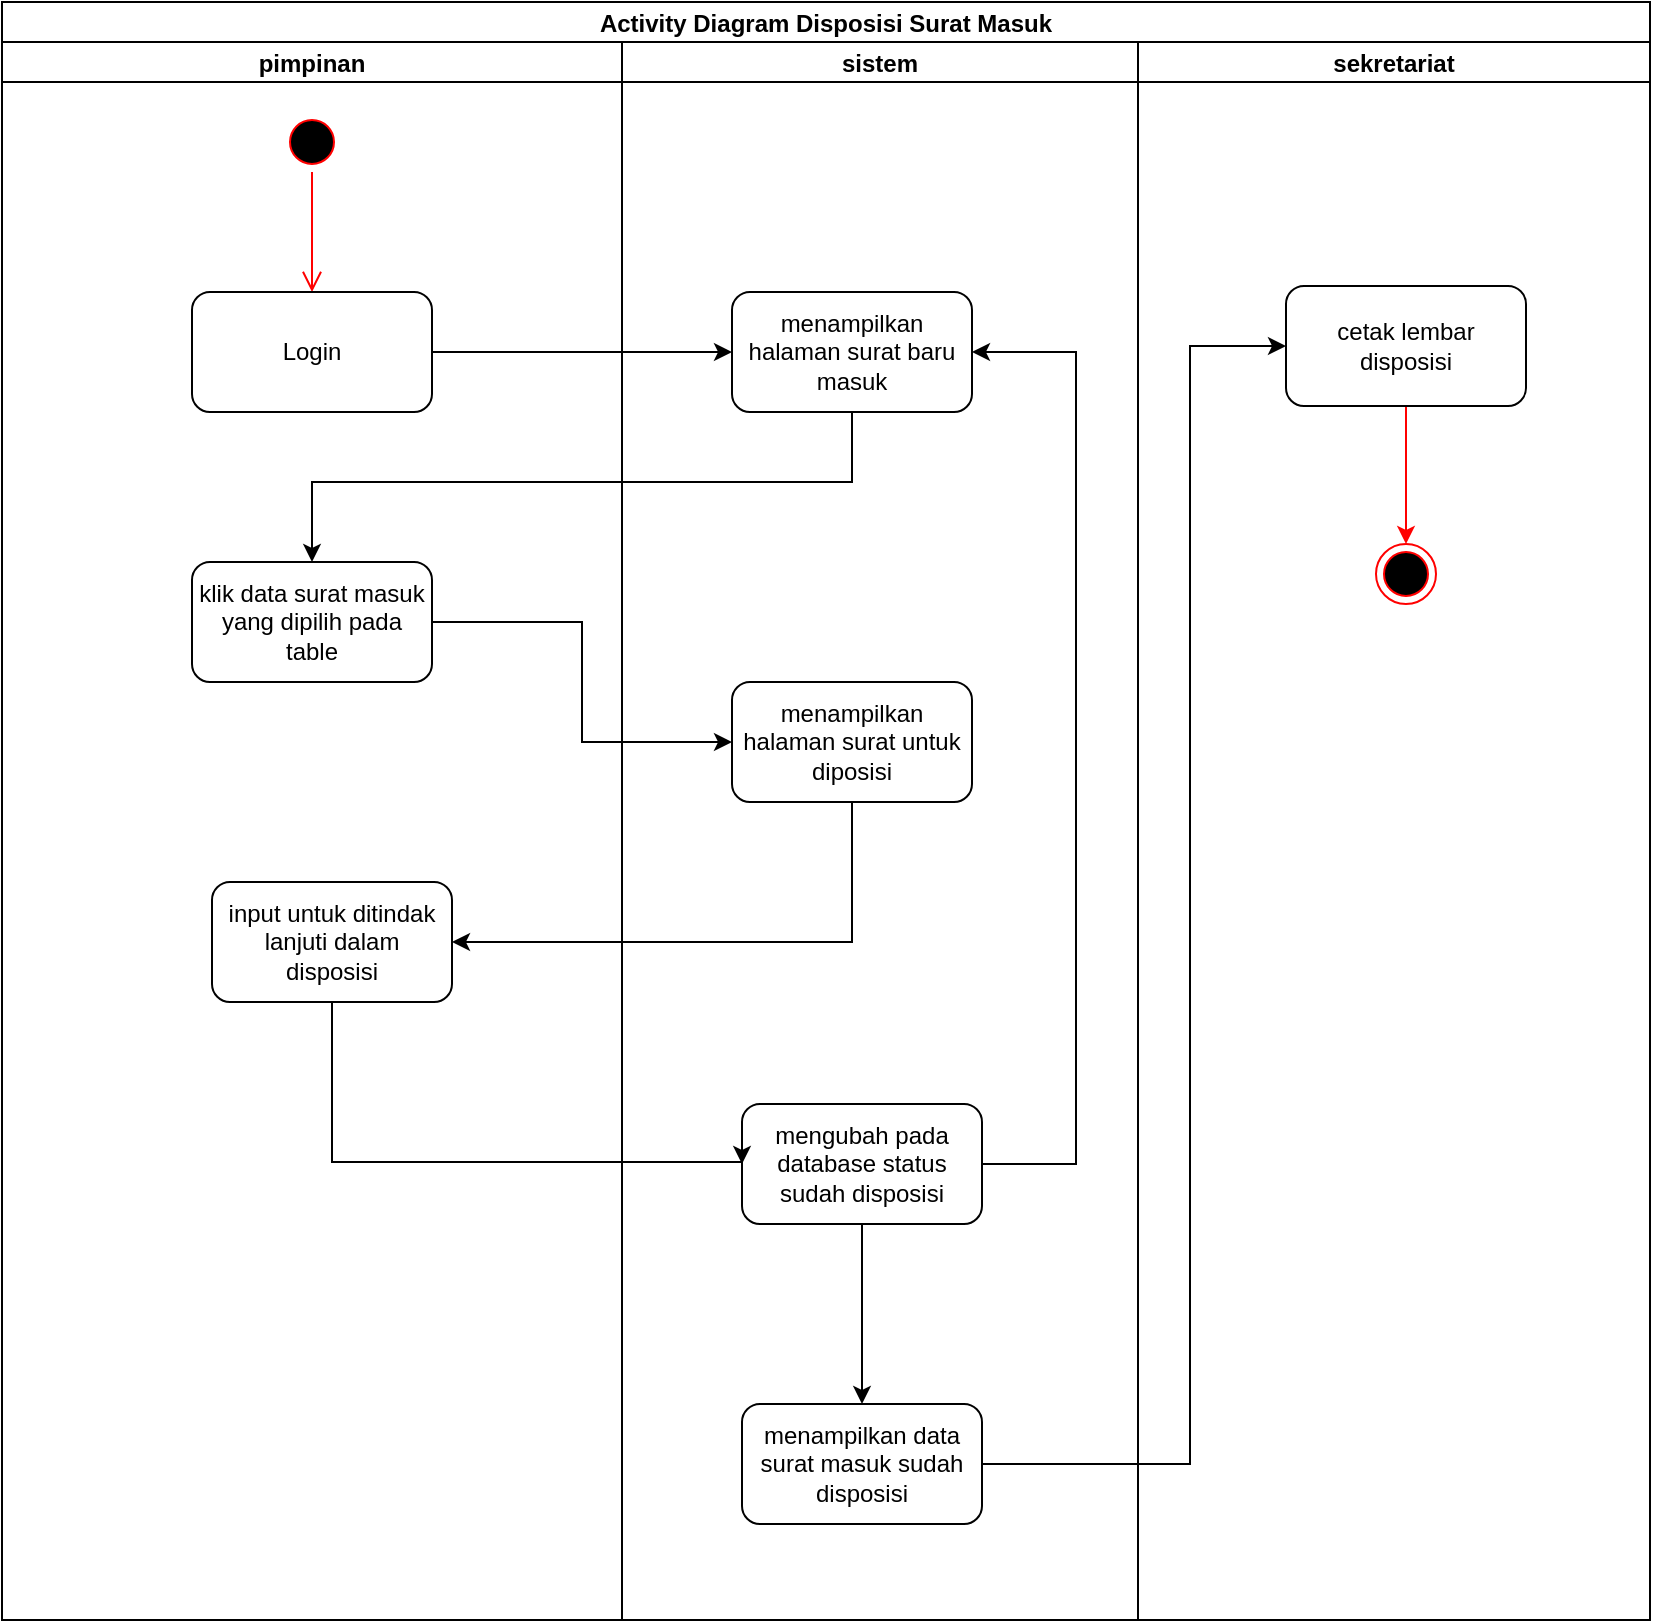 <mxfile version="19.0.0" type="device"><diagram id="CYFHtBfxXdQrnLpL2ZtV" name="Page-1"><mxGraphModel dx="1210" dy="785" grid="0" gridSize="10" guides="1" tooltips="1" connect="1" arrows="1" fold="1" page="0" pageScale="1" pageWidth="850" pageHeight="1100" math="0" shadow="0"><root><mxCell id="0"/><mxCell id="1" parent="0"/><mxCell id="dxinW8JRndasgmxYc7jE-20" value="Activity Diagram Disposisi Surat Masuk" style="swimlane;childLayout=stackLayout;resizeParent=1;resizeParentMax=0;startSize=20;" vertex="1" parent="1"><mxGeometry x="130" y="40" width="824" height="809" as="geometry"/></mxCell><mxCell id="dxinW8JRndasgmxYc7jE-21" value="pimpinan" style="swimlane;startSize=20;" vertex="1" parent="dxinW8JRndasgmxYc7jE-20"><mxGeometry y="20" width="310" height="789" as="geometry"><mxRectangle y="20" width="30" height="460" as="alternateBounds"/></mxGeometry></mxCell><mxCell id="dxinW8JRndasgmxYc7jE-22" value="" style="ellipse;html=1;shape=startState;fillColor=#000000;strokeColor=#ff0000;" vertex="1" parent="dxinW8JRndasgmxYc7jE-21"><mxGeometry x="140" y="35" width="30" height="30" as="geometry"/></mxCell><mxCell id="dxinW8JRndasgmxYc7jE-23" value="" style="edgeStyle=orthogonalEdgeStyle;html=1;verticalAlign=bottom;endArrow=open;endSize=8;strokeColor=#ff0000;rounded=0;entryX=0.5;entryY=0;entryDx=0;entryDy=0;exitX=0.5;exitY=1;exitDx=0;exitDy=0;" edge="1" parent="dxinW8JRndasgmxYc7jE-21" source="dxinW8JRndasgmxYc7jE-22" target="dxinW8JRndasgmxYc7jE-24"><mxGeometry relative="1" as="geometry"><mxPoint x="130" y="65" as="targetPoint"/></mxGeometry></mxCell><mxCell id="dxinW8JRndasgmxYc7jE-24" value="Login" style="rounded=1;whiteSpace=wrap;html=1;" vertex="1" parent="dxinW8JRndasgmxYc7jE-21"><mxGeometry x="95" y="125" width="120" height="60" as="geometry"/></mxCell><mxCell id="dxinW8JRndasgmxYc7jE-25" value="klik data surat masuk yang dipilih pada table" style="rounded=1;whiteSpace=wrap;html=1;" vertex="1" parent="dxinW8JRndasgmxYc7jE-21"><mxGeometry x="95" y="260" width="120" height="60" as="geometry"/></mxCell><mxCell id="dxinW8JRndasgmxYc7jE-26" value="&lt;div&gt;input untuk ditindak lanjuti dalam &lt;br&gt;&lt;/div&gt;&lt;div&gt;disposisi&lt;/div&gt;" style="rounded=1;whiteSpace=wrap;html=1;" vertex="1" parent="dxinW8JRndasgmxYc7jE-21"><mxGeometry x="105" y="420" width="120" height="60" as="geometry"/></mxCell><mxCell id="dxinW8JRndasgmxYc7jE-27" value="sistem" style="swimlane;startSize=20;" vertex="1" parent="dxinW8JRndasgmxYc7jE-20"><mxGeometry x="310" y="20" width="258" height="789" as="geometry"/></mxCell><mxCell id="dxinW8JRndasgmxYc7jE-28" value="menampilkan halaman surat baru masuk" style="rounded=1;whiteSpace=wrap;html=1;" vertex="1" parent="dxinW8JRndasgmxYc7jE-27"><mxGeometry x="55" y="125" width="120" height="60" as="geometry"/></mxCell><mxCell id="dxinW8JRndasgmxYc7jE-30" value="menampilkan halaman surat untuk diposisi" style="rounded=1;whiteSpace=wrap;html=1;" vertex="1" parent="dxinW8JRndasgmxYc7jE-27"><mxGeometry x="55" y="320" width="120" height="60" as="geometry"/></mxCell><mxCell id="dxinW8JRndasgmxYc7jE-54" style="edgeStyle=orthogonalEdgeStyle;rounded=0;orthogonalLoop=1;jettySize=auto;html=1;" edge="1" parent="dxinW8JRndasgmxYc7jE-27" source="dxinW8JRndasgmxYc7jE-44" target="dxinW8JRndasgmxYc7jE-53"><mxGeometry relative="1" as="geometry"/></mxCell><mxCell id="dxinW8JRndasgmxYc7jE-55" style="edgeStyle=orthogonalEdgeStyle;rounded=0;orthogonalLoop=1;jettySize=auto;html=1;entryX=1;entryY=0.5;entryDx=0;entryDy=0;" edge="1" parent="dxinW8JRndasgmxYc7jE-27" source="dxinW8JRndasgmxYc7jE-44" target="dxinW8JRndasgmxYc7jE-28"><mxGeometry relative="1" as="geometry"><Array as="points"><mxPoint x="227" y="561"/><mxPoint x="227" y="155"/></Array></mxGeometry></mxCell><mxCell id="dxinW8JRndasgmxYc7jE-44" value="mengubah pada database status sudah disposisi" style="rounded=1;whiteSpace=wrap;html=1;" vertex="1" parent="dxinW8JRndasgmxYc7jE-27"><mxGeometry x="60" y="531" width="120" height="60" as="geometry"/></mxCell><mxCell id="dxinW8JRndasgmxYc7jE-53" value="menampilkan data surat masuk sudah disposisi" style="rounded=1;whiteSpace=wrap;html=1;" vertex="1" parent="dxinW8JRndasgmxYc7jE-27"><mxGeometry x="60" y="681" width="120" height="60" as="geometry"/></mxCell><mxCell id="dxinW8JRndasgmxYc7jE-51" value="sekretariat" style="swimlane;startSize=20;" vertex="1" parent="dxinW8JRndasgmxYc7jE-20"><mxGeometry x="568" y="20" width="256" height="789" as="geometry"/></mxCell><mxCell id="dxinW8JRndasgmxYc7jE-59" style="edgeStyle=orthogonalEdgeStyle;rounded=0;orthogonalLoop=1;jettySize=auto;html=1;strokeColor=#FF0000;" edge="1" parent="dxinW8JRndasgmxYc7jE-51" source="dxinW8JRndasgmxYc7jE-52" target="dxinW8JRndasgmxYc7jE-58"><mxGeometry relative="1" as="geometry"/></mxCell><mxCell id="dxinW8JRndasgmxYc7jE-52" value="&lt;div&gt;cetak lembar&lt;/div&gt;&lt;div&gt;disposisi&lt;/div&gt;" style="rounded=1;whiteSpace=wrap;html=1;" vertex="1" parent="dxinW8JRndasgmxYc7jE-51"><mxGeometry x="74" y="122" width="120" height="60" as="geometry"/></mxCell><mxCell id="dxinW8JRndasgmxYc7jE-58" value="" style="ellipse;html=1;shape=endState;fillColor=#000000;strokeColor=#ff0000;" vertex="1" parent="dxinW8JRndasgmxYc7jE-51"><mxGeometry x="119" y="251" width="30" height="30" as="geometry"/></mxCell><mxCell id="dxinW8JRndasgmxYc7jE-39" style="edgeStyle=orthogonalEdgeStyle;rounded=0;orthogonalLoop=1;jettySize=auto;html=1;entryX=0;entryY=0.5;entryDx=0;entryDy=0;" edge="1" parent="dxinW8JRndasgmxYc7jE-20" source="dxinW8JRndasgmxYc7jE-24" target="dxinW8JRndasgmxYc7jE-28"><mxGeometry relative="1" as="geometry"/></mxCell><mxCell id="dxinW8JRndasgmxYc7jE-40" style="edgeStyle=orthogonalEdgeStyle;rounded=0;orthogonalLoop=1;jettySize=auto;html=1;entryX=0.5;entryY=0;entryDx=0;entryDy=0;" edge="1" parent="dxinW8JRndasgmxYc7jE-20" source="dxinW8JRndasgmxYc7jE-28" target="dxinW8JRndasgmxYc7jE-25"><mxGeometry relative="1" as="geometry"><Array as="points"><mxPoint x="425" y="240"/><mxPoint x="155" y="240"/></Array></mxGeometry></mxCell><mxCell id="dxinW8JRndasgmxYc7jE-41" style="edgeStyle=orthogonalEdgeStyle;rounded=0;orthogonalLoop=1;jettySize=auto;html=1;entryX=0;entryY=0.5;entryDx=0;entryDy=0;" edge="1" parent="dxinW8JRndasgmxYc7jE-20" source="dxinW8JRndasgmxYc7jE-25" target="dxinW8JRndasgmxYc7jE-30"><mxGeometry relative="1" as="geometry"/></mxCell><mxCell id="dxinW8JRndasgmxYc7jE-42" style="edgeStyle=orthogonalEdgeStyle;rounded=0;orthogonalLoop=1;jettySize=auto;html=1;entryX=1;entryY=0.5;entryDx=0;entryDy=0;" edge="1" parent="dxinW8JRndasgmxYc7jE-20" source="dxinW8JRndasgmxYc7jE-30" target="dxinW8JRndasgmxYc7jE-26"><mxGeometry relative="1" as="geometry"><Array as="points"><mxPoint x="425" y="470"/></Array></mxGeometry></mxCell><mxCell id="dxinW8JRndasgmxYc7jE-43" style="edgeStyle=orthogonalEdgeStyle;rounded=0;orthogonalLoop=1;jettySize=auto;html=1;entryX=0;entryY=0.5;entryDx=0;entryDy=0;" edge="1" parent="dxinW8JRndasgmxYc7jE-20" source="dxinW8JRndasgmxYc7jE-26" target="dxinW8JRndasgmxYc7jE-44"><mxGeometry relative="1" as="geometry"><Array as="points"><mxPoint x="165" y="580"/></Array><mxPoint x="385" y="580" as="targetPoint"/></mxGeometry></mxCell><mxCell id="dxinW8JRndasgmxYc7jE-57" style="edgeStyle=orthogonalEdgeStyle;rounded=0;orthogonalLoop=1;jettySize=auto;html=1;entryX=0;entryY=0.5;entryDx=0;entryDy=0;" edge="1" parent="dxinW8JRndasgmxYc7jE-20" source="dxinW8JRndasgmxYc7jE-53" target="dxinW8JRndasgmxYc7jE-52"><mxGeometry relative="1" as="geometry"><Array as="points"><mxPoint x="594" y="731"/><mxPoint x="594" y="172"/></Array></mxGeometry></mxCell></root></mxGraphModel></diagram></mxfile>